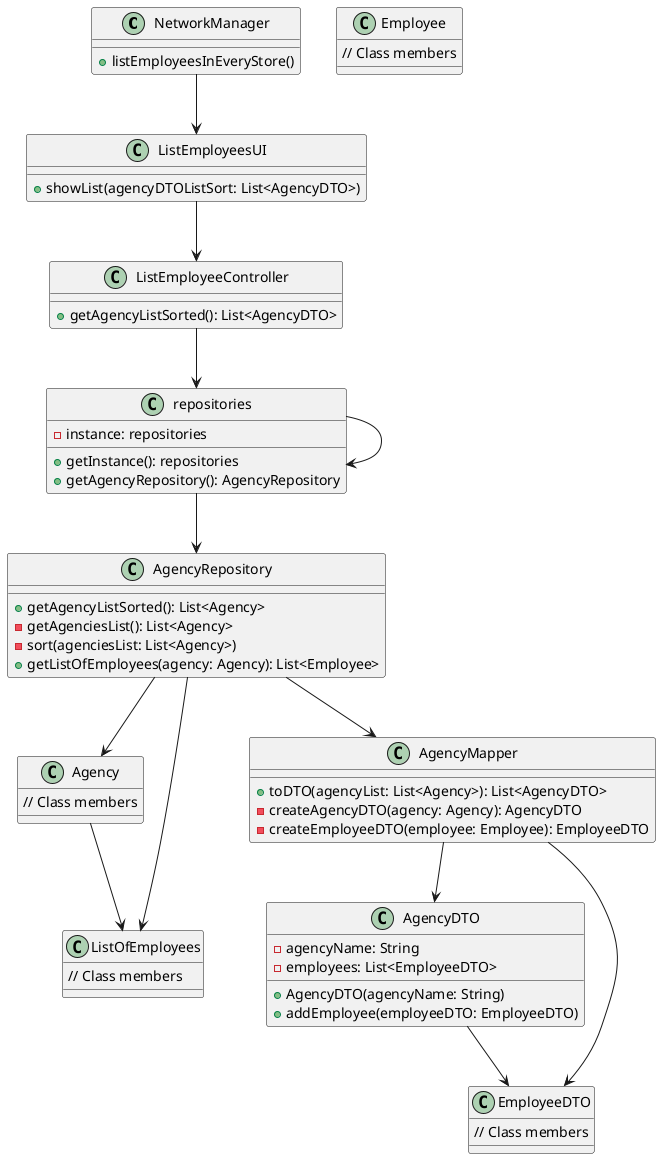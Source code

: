 @startuml

class NetworkManager {
  +listEmployeesInEveryStore()
}

class ListEmployeesUI {
  +showList(agencyDTOListSort: List<AgencyDTO>)
}

class ListEmployeeController {
  +getAgencyListSorted(): List<AgencyDTO>
}

class repositories {
  -instance: repositories
  +getInstance(): repositories
  +getAgencyRepository(): AgencyRepository
}

class AgencyRepository {
  +getAgencyListSorted(): List<Agency>
  -getAgenciesList(): List<Agency>
  -sort(agenciesList: List<Agency>)
  +getListOfEmployees(agency: Agency): List<Employee>
}

class Agency {
  // Class members
}

class ListOfEmployees {
  // Class members
}

class AgencyMapper {
  +toDTO(agencyList: List<Agency>): List<AgencyDTO>
  -createAgencyDTO(agency: Agency): AgencyDTO
  -createEmployeeDTO(employee: Employee): EmployeeDTO
}

class AgencyDTO {
  -agencyName: String
  -employees: List<EmployeeDTO>
  +AgencyDTO(agencyName: String)
  +addEmployee(employeeDTO: EmployeeDTO)
}

class EmployeeDTO {
  // Class members
}

class Employee {
  // Class members
}

NetworkManager --> ListEmployeesUI
ListEmployeesUI --> ListEmployeeController
repositories-->repositories
ListEmployeeController --> repositories
repositories --> AgencyRepository
AgencyRepository --> Agency
AgencyRepository --> ListOfEmployees
AgencyRepository --> AgencyMapper
Agency --> ListOfEmployees
AgencyMapper --> AgencyDTO
AgencyMapper --> EmployeeDTO
AgencyDTO --> EmployeeDTO

@enduml
